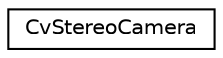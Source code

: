 digraph "Graphical Class Hierarchy"
{
 // LATEX_PDF_SIZE
  edge [fontname="Helvetica",fontsize="10",labelfontname="Helvetica",labelfontsize="10"];
  node [fontname="Helvetica",fontsize="10",shape=record];
  rankdir="LR";
  Node0 [label="CvStereoCamera",height=0.2,width=0.4,color="black", fillcolor="white", style="filled",URL="$struct_cv_stereo_camera.html",tooltip=" "];
}
